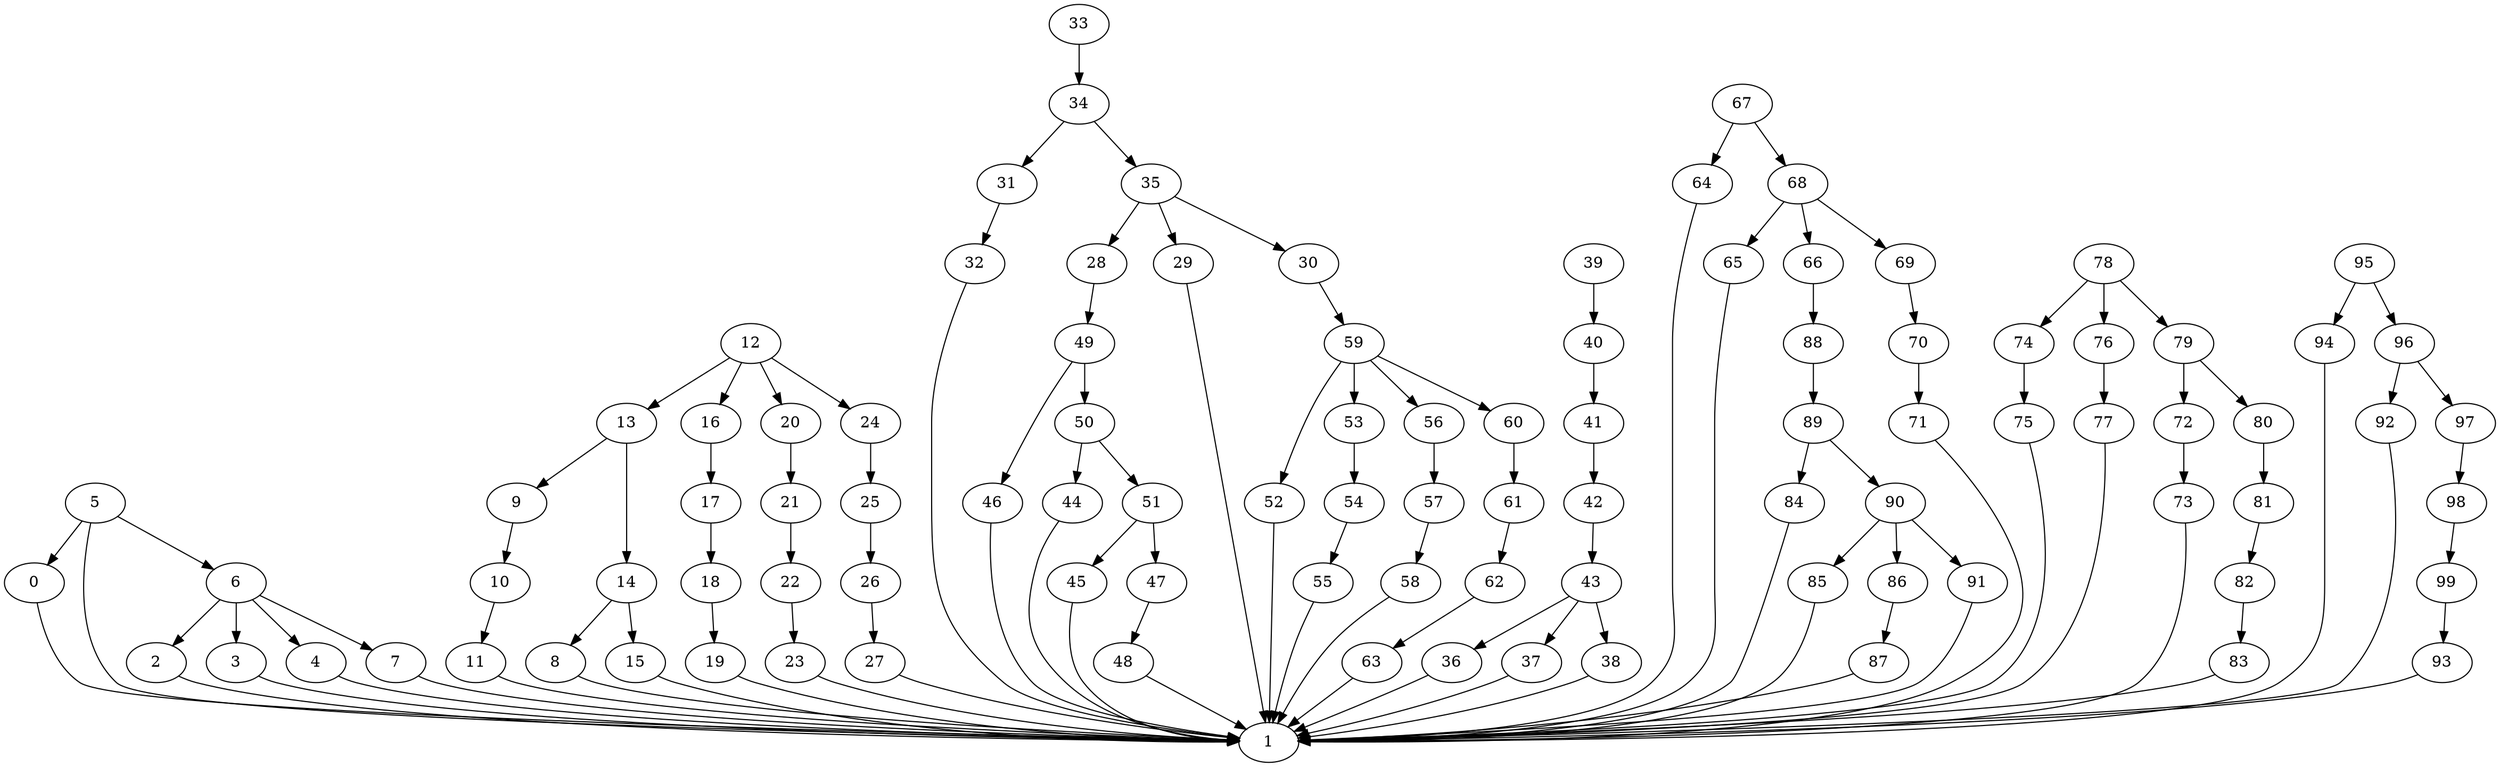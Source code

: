strict digraph  {
0 [exec=160];
1 [exec=150];
2 [exec=180];
3 [exec=145];
4 [exec=189];
5 [exec=163];
6 [exec=178];
7 [exec=118];
8 [exec=193];
9 [exec=95];
10 [exec=110];
11 [exec=109];
12 [exec=56];
13 [exec=95];
14 [exec=133];
15 [exec=94];
16 [exec=84];
17 [exec=180];
18 [exec=180];
19 [exec=142];
20 [exec=181];
21 [exec=193];
22 [exec=96];
23 [exec=164];
24 [exec=156];
25 [exec=184];
26 [exec=143];
27 [exec=140];
28 [exec=177];
29 [exec=178];
30 [exec=181];
31 [exec=140];
32 [exec=166];
33 [exec=168];
34 [exec=139];
35 [exec=195];
36 [exec=92];
37 [exec=118];
38 [exec=172];
39 [exec=129];
40 [exec=127];
41 [exec=179];
42 [exec=193];
43 [exec=182];
44 [exec=69];
45 [exec=137];
46 [exec=52];
47 [exec=98];
48 [exec=77];
49 [exec=65];
50 [exec=197];
51 [exec=62];
52 [exec=112];
53 [exec=103];
54 [exec=65];
55 [exec=158];
56 [exec=58];
57 [exec=64];
58 [exec=142];
59 [exec=142];
60 [exec=94];
61 [exec=113];
62 [exec=56];
63 [exec=71];
64 [exec=115];
65 [exec=82];
66 [exec=90];
67 [exec=97];
68 [exec=183];
69 [exec=50];
70 [exec=148];
71 [exec=200];
72 [exec=78];
73 [exec=123];
74 [exec=136];
75 [exec=175];
76 [exec=57];
77 [exec=128];
78 [exec=164];
79 [exec=191];
80 [exec=61];
81 [exec=117];
82 [exec=152];
83 [exec=89];
84 [exec=164];
85 [exec=82];
86 [exec=182];
87 [exec=199];
88 [exec=150];
89 [exec=174];
90 [exec=181];
91 [exec=133];
92 [exec=64];
93 [exec=114];
94 [exec=58];
95 [exec=83];
96 [exec=91];
97 [exec=93];
98 [exec=74];
99 [exec=166];
0 -> 1  [comm=13];
2 -> 1  [comm=8];
3 -> 1  [comm=8];
4 -> 1  [comm=7];
5 -> 6  [comm=15];
5 -> 0  [comm=17];
5 -> 1  [comm=11];
6 -> 7  [comm=8];
6 -> 2  [comm=5];
6 -> 3  [comm=20];
6 -> 4  [comm=6];
7 -> 1  [comm=20];
8 -> 1  [comm=14];
9 -> 10  [comm=16];
10 -> 11  [comm=19];
11 -> 1  [comm=9];
12 -> 13  [comm=16];
12 -> 16  [comm=13];
12 -> 20  [comm=20];
12 -> 24  [comm=20];
13 -> 14  [comm=18];
13 -> 9  [comm=20];
14 -> 15  [comm=14];
14 -> 8  [comm=17];
15 -> 1  [comm=12];
16 -> 17  [comm=10];
17 -> 18  [comm=20];
18 -> 19  [comm=13];
19 -> 1  [comm=18];
20 -> 21  [comm=7];
21 -> 22  [comm=8];
22 -> 23  [comm=7];
23 -> 1  [comm=16];
24 -> 25  [comm=10];
25 -> 26  [comm=9];
26 -> 27  [comm=18];
27 -> 1  [comm=7];
28 -> 49  [comm=7];
29 -> 1  [comm=6];
30 -> 59  [comm=9];
31 -> 32  [comm=14];
32 -> 1  [comm=17];
33 -> 34  [comm=12];
34 -> 35  [comm=15];
34 -> 31  [comm=19];
35 -> 28  [comm=10];
35 -> 29  [comm=14];
35 -> 30  [comm=8];
36 -> 1  [comm=9];
37 -> 1  [comm=18];
38 -> 1  [comm=8];
39 -> 40  [comm=15];
40 -> 41  [comm=12];
41 -> 42  [comm=13];
42 -> 43  [comm=10];
43 -> 36  [comm=10];
43 -> 37  [comm=19];
43 -> 38  [comm=12];
44 -> 1  [comm=17];
45 -> 1  [comm=16];
46 -> 1  [comm=9];
47 -> 48  [comm=19];
48 -> 1  [comm=19];
49 -> 50  [comm=5];
49 -> 46  [comm=17];
50 -> 51  [comm=10];
50 -> 44  [comm=17];
51 -> 45  [comm=6];
51 -> 47  [comm=20];
52 -> 1  [comm=13];
53 -> 54  [comm=17];
54 -> 55  [comm=13];
55 -> 1  [comm=18];
56 -> 57  [comm=20];
57 -> 58  [comm=16];
58 -> 1  [comm=15];
59 -> 60  [comm=7];
59 -> 52  [comm=12];
59 -> 53  [comm=11];
59 -> 56  [comm=17];
60 -> 61  [comm=17];
61 -> 62  [comm=5];
62 -> 63  [comm=15];
63 -> 1  [comm=19];
64 -> 1  [comm=19];
65 -> 1  [comm=10];
66 -> 88  [comm=8];
67 -> 68  [comm=5];
67 -> 64  [comm=17];
68 -> 69  [comm=11];
68 -> 65  [comm=17];
68 -> 66  [comm=11];
69 -> 70  [comm=8];
70 -> 71  [comm=17];
71 -> 1  [comm=11];
72 -> 73  [comm=13];
73 -> 1  [comm=11];
74 -> 75  [comm=20];
75 -> 1  [comm=9];
76 -> 77  [comm=5];
77 -> 1  [comm=18];
78 -> 79  [comm=20];
78 -> 74  [comm=13];
78 -> 76  [comm=10];
79 -> 80  [comm=19];
79 -> 72  [comm=11];
80 -> 81  [comm=7];
81 -> 82  [comm=16];
82 -> 83  [comm=5];
83 -> 1  [comm=20];
84 -> 1  [comm=7];
85 -> 1  [comm=20];
86 -> 87  [comm=15];
87 -> 1  [comm=19];
88 -> 89  [comm=13];
89 -> 90  [comm=19];
89 -> 84  [comm=5];
90 -> 91  [comm=7];
90 -> 85  [comm=16];
90 -> 86  [comm=10];
91 -> 1  [comm=17];
92 -> 1  [comm=13];
93 -> 1  [comm=9];
94 -> 1  [comm=6];
95 -> 96  [comm=10];
95 -> 94  [comm=20];
96 -> 97  [comm=17];
96 -> 92  [comm=19];
97 -> 98  [comm=14];
98 -> 99  [comm=9];
99 -> 93  [comm=5];
}
